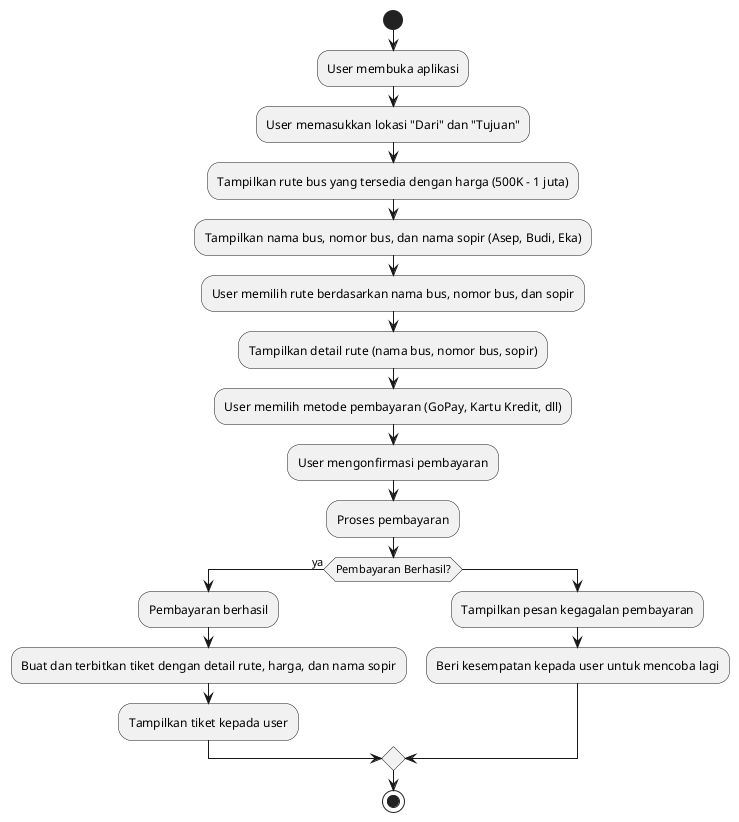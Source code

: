 @startuml
start
:User membuka aplikasi;
:User memasukkan lokasi "Dari" dan "Tujuan";
:Tampilkan rute bus yang tersedia dengan harga (500K - 1 juta);
:Tampilkan nama bus, nomor bus, dan nama sopir (Asep, Budi, Eka);
:User memilih rute berdasarkan nama bus, nomor bus, dan sopir;
:Tampilkan detail rute (nama bus, nomor bus, sopir);
:User memilih metode pembayaran (GoPay, Kartu Kredit, dll);
:User mengonfirmasi pembayaran;
:Proses pembayaran;
if (Pembayaran Berhasil?) then (ya)
    :Pembayaran berhasil;
    :Buat dan terbitkan tiket dengan detail rute, harga, dan nama sopir;
    :Tampilkan tiket kepada user;
else
    :Tampilkan pesan kegagalan pembayaran;
    :Beri kesempatan kepada user untuk mencoba lagi;
endif
stop
@enduml
